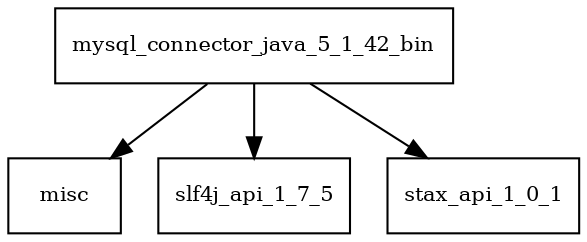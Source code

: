 digraph mysql_connector_java_5_1_42_bin_dependencies {
  node [shape = box, fontsize=10.0];
  mysql_connector_java_5_1_42_bin -> misc;
  mysql_connector_java_5_1_42_bin -> slf4j_api_1_7_5;
  mysql_connector_java_5_1_42_bin -> stax_api_1_0_1;
}
